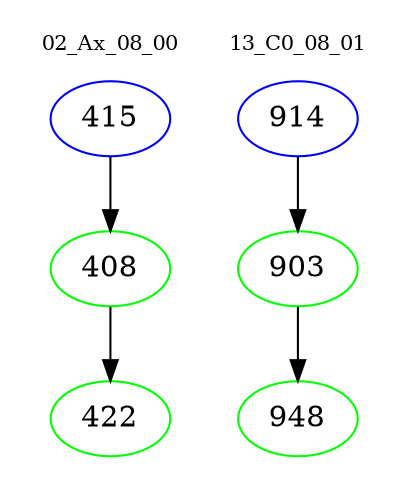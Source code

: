 digraph{
subgraph cluster_0 {
color = white
label = "02_Ax_08_00";
fontsize=10;
T0_415 [label="415", color="blue"]
T0_415 -> T0_408 [color="black"]
T0_408 [label="408", color="green"]
T0_408 -> T0_422 [color="black"]
T0_422 [label="422", color="green"]
}
subgraph cluster_1 {
color = white
label = "13_C0_08_01";
fontsize=10;
T1_914 [label="914", color="blue"]
T1_914 -> T1_903 [color="black"]
T1_903 [label="903", color="green"]
T1_903 -> T1_948 [color="black"]
T1_948 [label="948", color="green"]
}
}
